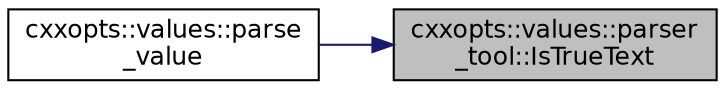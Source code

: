 digraph "cxxopts::values::parser_tool::IsTrueText"
{
 // INTERACTIVE_SVG=YES
 // LATEX_PDF_SIZE
  edge [fontname="Helvetica",fontsize="12",labelfontname="Helvetica",labelfontsize="12"];
  node [fontname="Helvetica",fontsize="12",shape=record];
  rankdir="RL";
  Node1 [label="cxxopts::values::parser\l_tool::IsTrueText",height=0.2,width=0.4,color="black", fillcolor="grey75", style="filled", fontcolor="black",tooltip=" "];
  Node1 -> Node2 [dir="back",color="midnightblue",fontsize="12",style="solid"];
  Node2 [label="cxxopts::values::parse\l_value",height=0.2,width=0.4,color="black", fillcolor="white", style="filled",URL="$a00055.html#aaa73e425c1d63db7975dbebd86c2f947",tooltip=" "];
}
